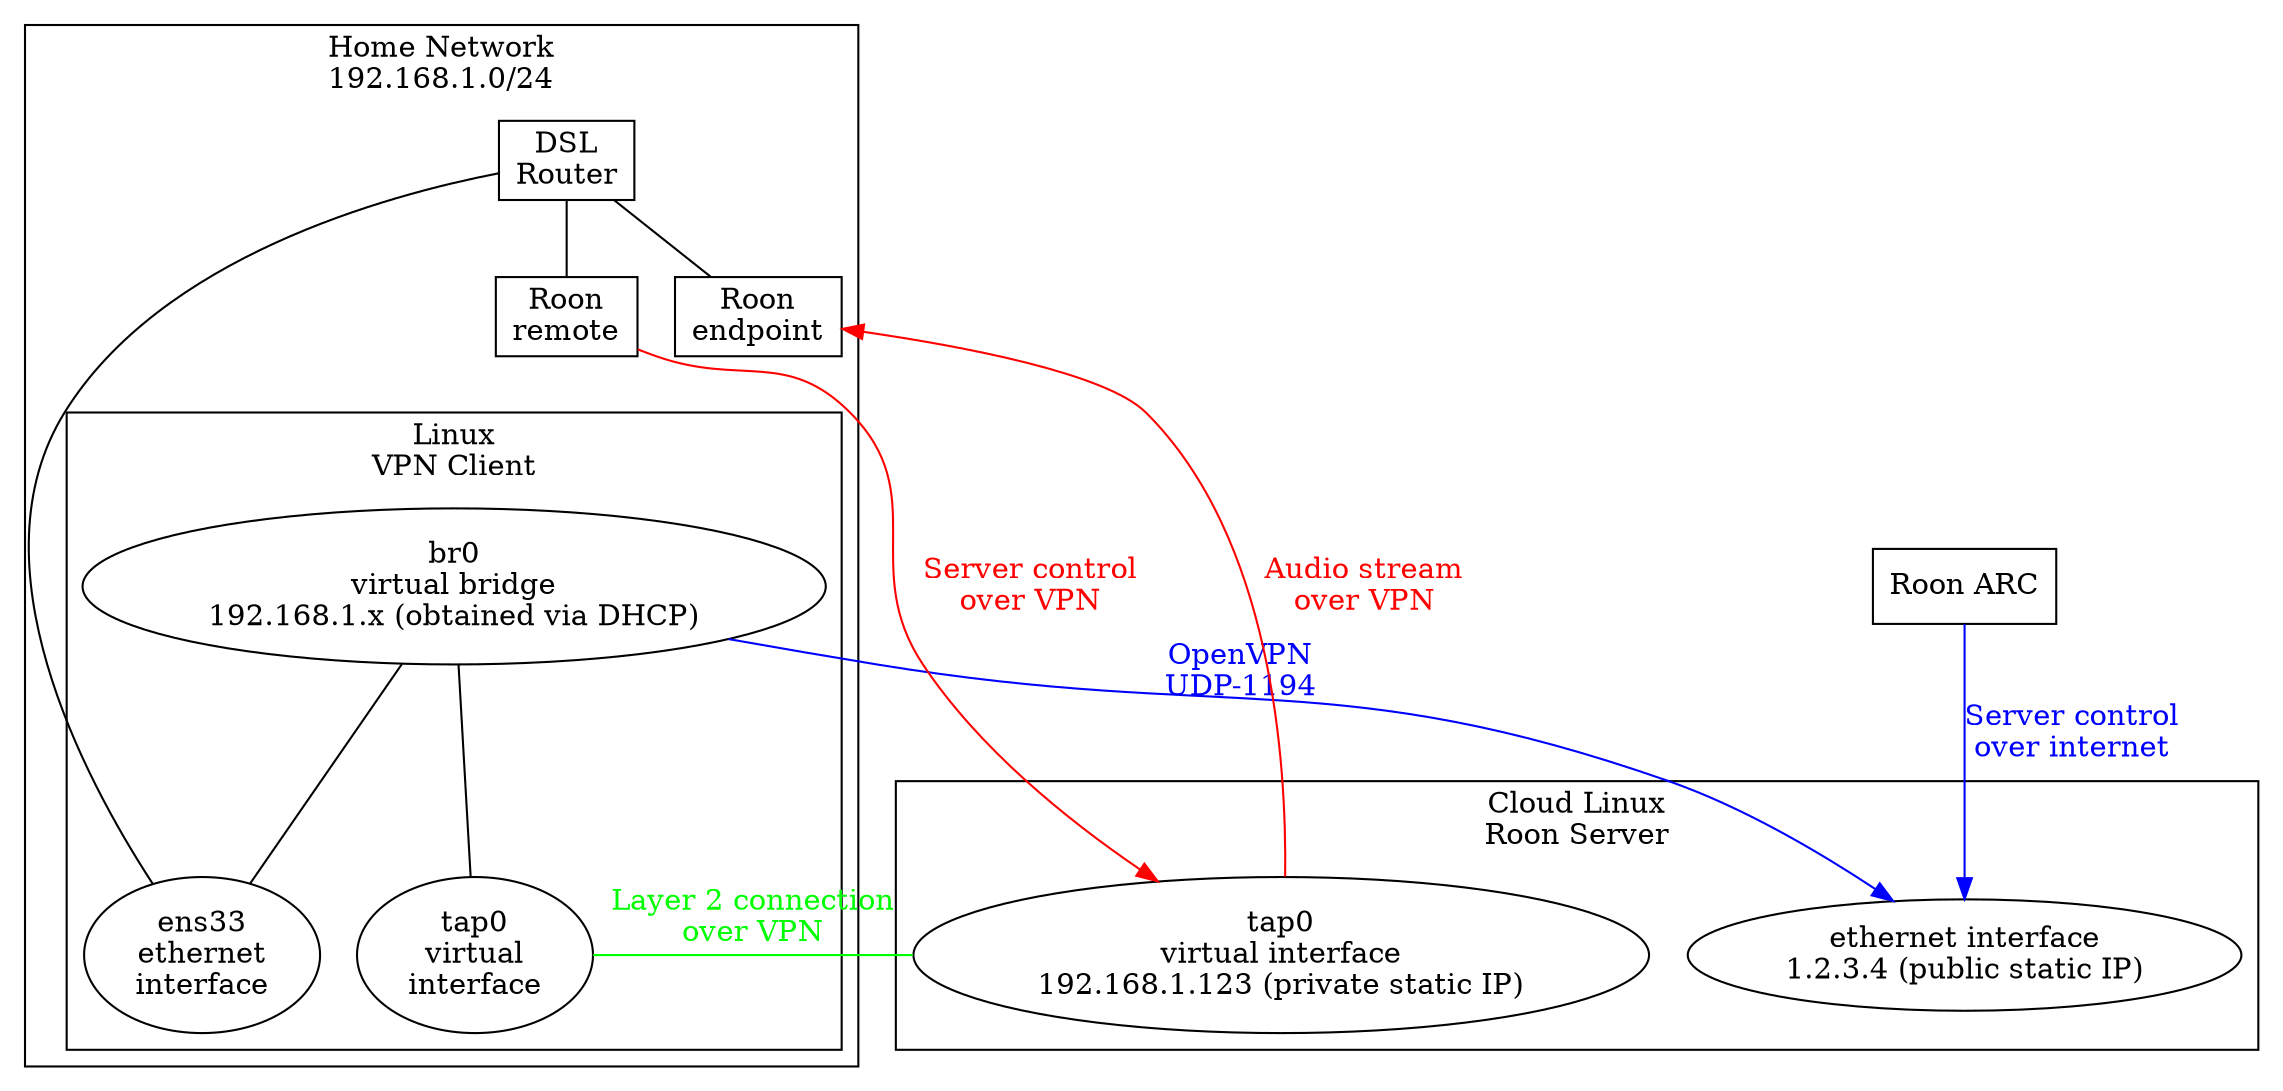digraph network {
    node[shape = box]
    edge[dir = none]

    subgraph cluster_home {
        label = "Home Network\n192.168.1.0/24"

        subgraph cluster_client {
            label = "Linux\nVPN Client"
            br0[label = "br0\nvirtual bridge\n192.168.1.x (obtained via DHCP)", shape = ellipse]
            c_eth[label = "ens33\nethernet\ninterface", shape = ellipse]
            c_tap0[label = "tap0\nvirtual\ninterface", shape = ellipse]


            br0 -> c_eth
            br0 -> c_tap0
        }

        {
            router[label = "DSL\nRouter"]
            rank = min
        }

        roon_endpoint[label = "Roon\nendpoint"]
        root_remote[label = "Roon\nremote"]

        c_eth -> router
        roon_endpoint -> router
        root_remote -> router
    }

    subgraph cluster_server {
        label = "Cloud Linux\nRoon Server"
        s_eth[label = "ethernet interface\n1.2.3.4 (public static IP)", shape = ellipse]
        s_tap0[label = "tap0\nvirtual interface\n192.168.1.123 (private static IP)", shape = ellipse]
    }

    roon_arc[label = "Roon ARC"]

    c_tap0 -> s_tap0[label = "Layer 2 connection\nover VPN", color = green, fontcolor = green]
    br0 -> s_eth[xlabel = "OpenVPN\nUDP-1194", dir = forward, color = blue, fontcolor = blue]
    root_remote -> s_tap0[label = "Server control\nover VPN", dir = forward, color = red, fontcolor = red]
    s_tap0 -> roon_endpoint[label = "Audio stream\nover VPN", dir = forward, color = red, fontcolor = red]
    roon_arc -> s_eth[label = "Server control\nover internet", dir = forward, color = blue, fontcolor = blue]
}
